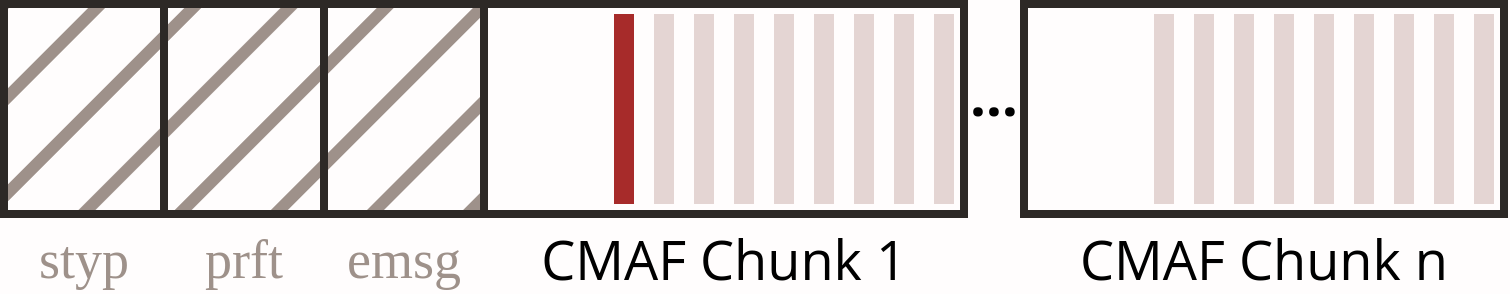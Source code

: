 <mxfile>
    <diagram id="6ObwSw7GGpYElaVP92g4" name="Page-1">
        <mxGraphModel dx="1162" dy="991" grid="1" gridSize="10" guides="1" tooltips="1" connect="1" arrows="1" fold="1" page="1" pageScale="1" pageWidth="827" pageHeight="1169" background="#FFFDFD" math="0" shadow="0">
            <root>
                <mxCell id="0"/>
                <mxCell id="1" parent="0"/>
                <mxCell id="88" value="CMAF Chunk 1" style="rounded=0;whiteSpace=wrap;html=1;strokeColor=#2D2926;fillColor=none;strokeWidth=4;fontFamily=Open Sans;labelBackgroundColor=none;labelPosition=center;verticalLabelPosition=bottom;align=center;verticalAlign=top;fontSize=27;fontStyle=0" parent="1" vertex="1">
                    <mxGeometry x="280" y="40" width="240" height="105" as="geometry"/>
                </mxCell>
                <mxCell id="93" value="prft" style="rounded=0;whiteSpace=wrap;html=1;strokeColor=#2D2926;fillColor=#9E918A;strokeWidth=4;fontFamily=Hack;labelBackgroundColor=none;labelPosition=center;verticalLabelPosition=bottom;align=center;verticalAlign=top;fontSize=27;fontStyle=0;gradientColor=none;shadow=0;glass=0;fillStyle=hatch;fontColor=#9E918A;" parent="1" vertex="1">
                    <mxGeometry x="120" y="40" width="80" height="105" as="geometry"/>
                </mxCell>
                <mxCell id="94" value="styp" style="rounded=0;whiteSpace=wrap;html=1;strokeColor=#2D2926;fillColor=#9E918A;strokeWidth=4;fontFamily=Hack;labelBackgroundColor=none;labelPosition=center;verticalLabelPosition=bottom;align=center;verticalAlign=top;fontSize=27;fontStyle=0;gradientColor=none;shadow=0;glass=0;fillStyle=hatch;fontColor=#9E918A;" parent="1" vertex="1">
                    <mxGeometry x="40" y="40" width="80" height="105" as="geometry"/>
                </mxCell>
                <mxCell id="95" value="CMAF Chunk n" style="rounded=0;whiteSpace=wrap;html=1;strokeColor=#2D2926;fillColor=none;strokeWidth=4;fontFamily=Open Sans;labelBackgroundColor=none;labelPosition=center;verticalLabelPosition=bottom;align=center;verticalAlign=top;fontSize=27;fontStyle=0" parent="1" vertex="1">
                    <mxGeometry x="550" y="40" width="240" height="105" as="geometry"/>
                </mxCell>
                <mxCell id="96" value="&lt;span style=&quot;font-family: &amp;quot;Open Sans&amp;quot;; font-size: 28px; font-weight: 700; text-align: right;&quot;&gt;…&lt;/span&gt;" style="text;html=1;strokeColor=none;fillColor=none;align=center;verticalAlign=middle;whiteSpace=wrap;rounded=0;labelBackgroundColor=none;" parent="1" vertex="1">
                    <mxGeometry x="520" y="70" width="30" height="30" as="geometry"/>
                </mxCell>
                <mxCell id="100" value="" style="rounded=0;whiteSpace=wrap;html=1;labelPosition=center;verticalLabelPosition=top;align=center;verticalAlign=bottom;strokeColor=none;fillColor=#A72B2A;fontFamily=Open Sans;labelBackgroundColor=none;" parent="1" vertex="1">
                    <mxGeometry x="345" y="45" width="10" height="95" as="geometry"/>
                </mxCell>
                <mxCell id="101" value="" style="rounded=0;whiteSpace=wrap;html=1;labelPosition=center;verticalLabelPosition=top;align=center;verticalAlign=bottom;strokeColor=none;fillColor=#E4D5D3;fontFamily=Open Sans;labelBackgroundColor=none;" parent="1" vertex="1">
                    <mxGeometry x="365" y="45" width="10" height="95" as="geometry"/>
                </mxCell>
                <mxCell id="102" value="" style="rounded=0;whiteSpace=wrap;html=1;labelPosition=center;verticalLabelPosition=top;align=center;verticalAlign=bottom;strokeColor=none;fillColor=#E4D5D3;fontFamily=Open Sans;labelBackgroundColor=none;" parent="1" vertex="1">
                    <mxGeometry x="385" y="45" width="10" height="95" as="geometry"/>
                </mxCell>
                <mxCell id="103" value="" style="rounded=0;whiteSpace=wrap;html=1;labelPosition=center;verticalLabelPosition=top;align=center;verticalAlign=bottom;strokeColor=none;fillColor=#E4D5D3;fontFamily=Open Sans;labelBackgroundColor=none;" parent="1" vertex="1">
                    <mxGeometry x="405" y="45" width="10" height="95" as="geometry"/>
                </mxCell>
                <mxCell id="104" value="" style="rounded=0;whiteSpace=wrap;html=1;labelPosition=center;verticalLabelPosition=top;align=center;verticalAlign=bottom;strokeColor=none;fillColor=#E4D5D3;fontFamily=Open Sans;labelBackgroundColor=none;" parent="1" vertex="1">
                    <mxGeometry x="425" y="45" width="10" height="95" as="geometry"/>
                </mxCell>
                <mxCell id="105" value="" style="rounded=0;whiteSpace=wrap;html=1;labelPosition=center;verticalLabelPosition=top;align=center;verticalAlign=bottom;strokeColor=none;fillColor=#E4D5D3;fontFamily=Open Sans;labelBackgroundColor=none;" parent="1" vertex="1">
                    <mxGeometry x="445" y="45" width="10" height="95" as="geometry"/>
                </mxCell>
                <mxCell id="106" value="" style="rounded=0;whiteSpace=wrap;html=1;labelPosition=center;verticalLabelPosition=top;align=center;verticalAlign=bottom;strokeColor=none;fillColor=#E4D5D3;fontFamily=Open Sans;labelBackgroundColor=none;" parent="1" vertex="1">
                    <mxGeometry x="465" y="45" width="10" height="95" as="geometry"/>
                </mxCell>
                <mxCell id="107" value="" style="rounded=0;whiteSpace=wrap;html=1;labelPosition=center;verticalLabelPosition=top;align=center;verticalAlign=bottom;strokeColor=none;fillColor=#E4D5D3;fontFamily=Open Sans;labelBackgroundColor=none;" parent="1" vertex="1">
                    <mxGeometry x="485" y="45" width="10" height="95" as="geometry"/>
                </mxCell>
                <mxCell id="108" value="" style="rounded=0;whiteSpace=wrap;html=1;labelPosition=center;verticalLabelPosition=top;align=center;verticalAlign=bottom;strokeColor=none;fillColor=#E4D5D3;fontFamily=Open Sans;labelBackgroundColor=none;" parent="1" vertex="1">
                    <mxGeometry x="505" y="45" width="10" height="95" as="geometry"/>
                </mxCell>
                <mxCell id="130" value="" style="rounded=0;whiteSpace=wrap;html=1;labelPosition=center;verticalLabelPosition=top;align=center;verticalAlign=bottom;strokeColor=none;fillColor=#E4D5D3;fontFamily=Open Sans;labelBackgroundColor=none;" parent="1" vertex="1">
                    <mxGeometry x="615" y="45" width="10" height="95" as="geometry"/>
                </mxCell>
                <mxCell id="131" value="" style="rounded=0;whiteSpace=wrap;html=1;labelPosition=center;verticalLabelPosition=top;align=center;verticalAlign=bottom;strokeColor=none;fillColor=#E4D5D3;fontFamily=Open Sans;labelBackgroundColor=none;" parent="1" vertex="1">
                    <mxGeometry x="635" y="45" width="10" height="95" as="geometry"/>
                </mxCell>
                <mxCell id="132" value="" style="rounded=0;whiteSpace=wrap;html=1;labelPosition=center;verticalLabelPosition=top;align=center;verticalAlign=bottom;strokeColor=none;fillColor=#E4D5D3;fontFamily=Open Sans;labelBackgroundColor=none;" parent="1" vertex="1">
                    <mxGeometry x="655" y="45" width="10" height="95" as="geometry"/>
                </mxCell>
                <mxCell id="133" value="" style="rounded=0;whiteSpace=wrap;html=1;labelPosition=center;verticalLabelPosition=top;align=center;verticalAlign=bottom;strokeColor=none;fillColor=#E4D5D3;fontFamily=Open Sans;labelBackgroundColor=none;" parent="1" vertex="1">
                    <mxGeometry x="675" y="45" width="10" height="95" as="geometry"/>
                </mxCell>
                <mxCell id="134" value="" style="rounded=0;whiteSpace=wrap;html=1;labelPosition=center;verticalLabelPosition=top;align=center;verticalAlign=bottom;strokeColor=none;fillColor=#E4D5D3;fontFamily=Open Sans;labelBackgroundColor=none;" parent="1" vertex="1">
                    <mxGeometry x="695" y="45" width="10" height="95" as="geometry"/>
                </mxCell>
                <mxCell id="135" value="" style="rounded=0;whiteSpace=wrap;html=1;labelPosition=center;verticalLabelPosition=top;align=center;verticalAlign=bottom;strokeColor=none;fillColor=#E4D5D3;fontFamily=Open Sans;labelBackgroundColor=none;" parent="1" vertex="1">
                    <mxGeometry x="715" y="45" width="10" height="95" as="geometry"/>
                </mxCell>
                <mxCell id="136" value="" style="rounded=0;whiteSpace=wrap;html=1;labelPosition=center;verticalLabelPosition=top;align=center;verticalAlign=bottom;strokeColor=none;fillColor=#E4D5D3;fontFamily=Open Sans;labelBackgroundColor=none;" parent="1" vertex="1">
                    <mxGeometry x="735" y="45" width="10" height="95" as="geometry"/>
                </mxCell>
                <mxCell id="137" value="" style="rounded=0;whiteSpace=wrap;html=1;labelPosition=center;verticalLabelPosition=top;align=center;verticalAlign=bottom;strokeColor=none;fillColor=#E4D5D3;fontFamily=Open Sans;labelBackgroundColor=none;" parent="1" vertex="1">
                    <mxGeometry x="755" y="45" width="10" height="95" as="geometry"/>
                </mxCell>
                <mxCell id="138" value="" style="rounded=0;whiteSpace=wrap;html=1;labelPosition=center;verticalLabelPosition=top;align=center;verticalAlign=bottom;strokeColor=none;fillColor=#E4D5D3;fontFamily=Open Sans;labelBackgroundColor=none;" parent="1" vertex="1">
                    <mxGeometry x="775" y="45" width="10" height="95" as="geometry"/>
                </mxCell>
                <mxCell id="139" value="emsg" style="rounded=0;whiteSpace=wrap;html=1;strokeColor=#2D2926;fillColor=#9E918A;strokeWidth=4;fontFamily=Hack;labelBackgroundColor=none;labelPosition=center;verticalLabelPosition=bottom;align=center;verticalAlign=top;fontSize=27;fontStyle=0;gradientColor=none;shadow=0;glass=0;fillStyle=hatch;fontColor=#9E918A;" vertex="1" parent="1">
                    <mxGeometry x="200" y="40" width="80" height="105" as="geometry"/>
                </mxCell>
            </root>
        </mxGraphModel>
    </diagram>
</mxfile>
